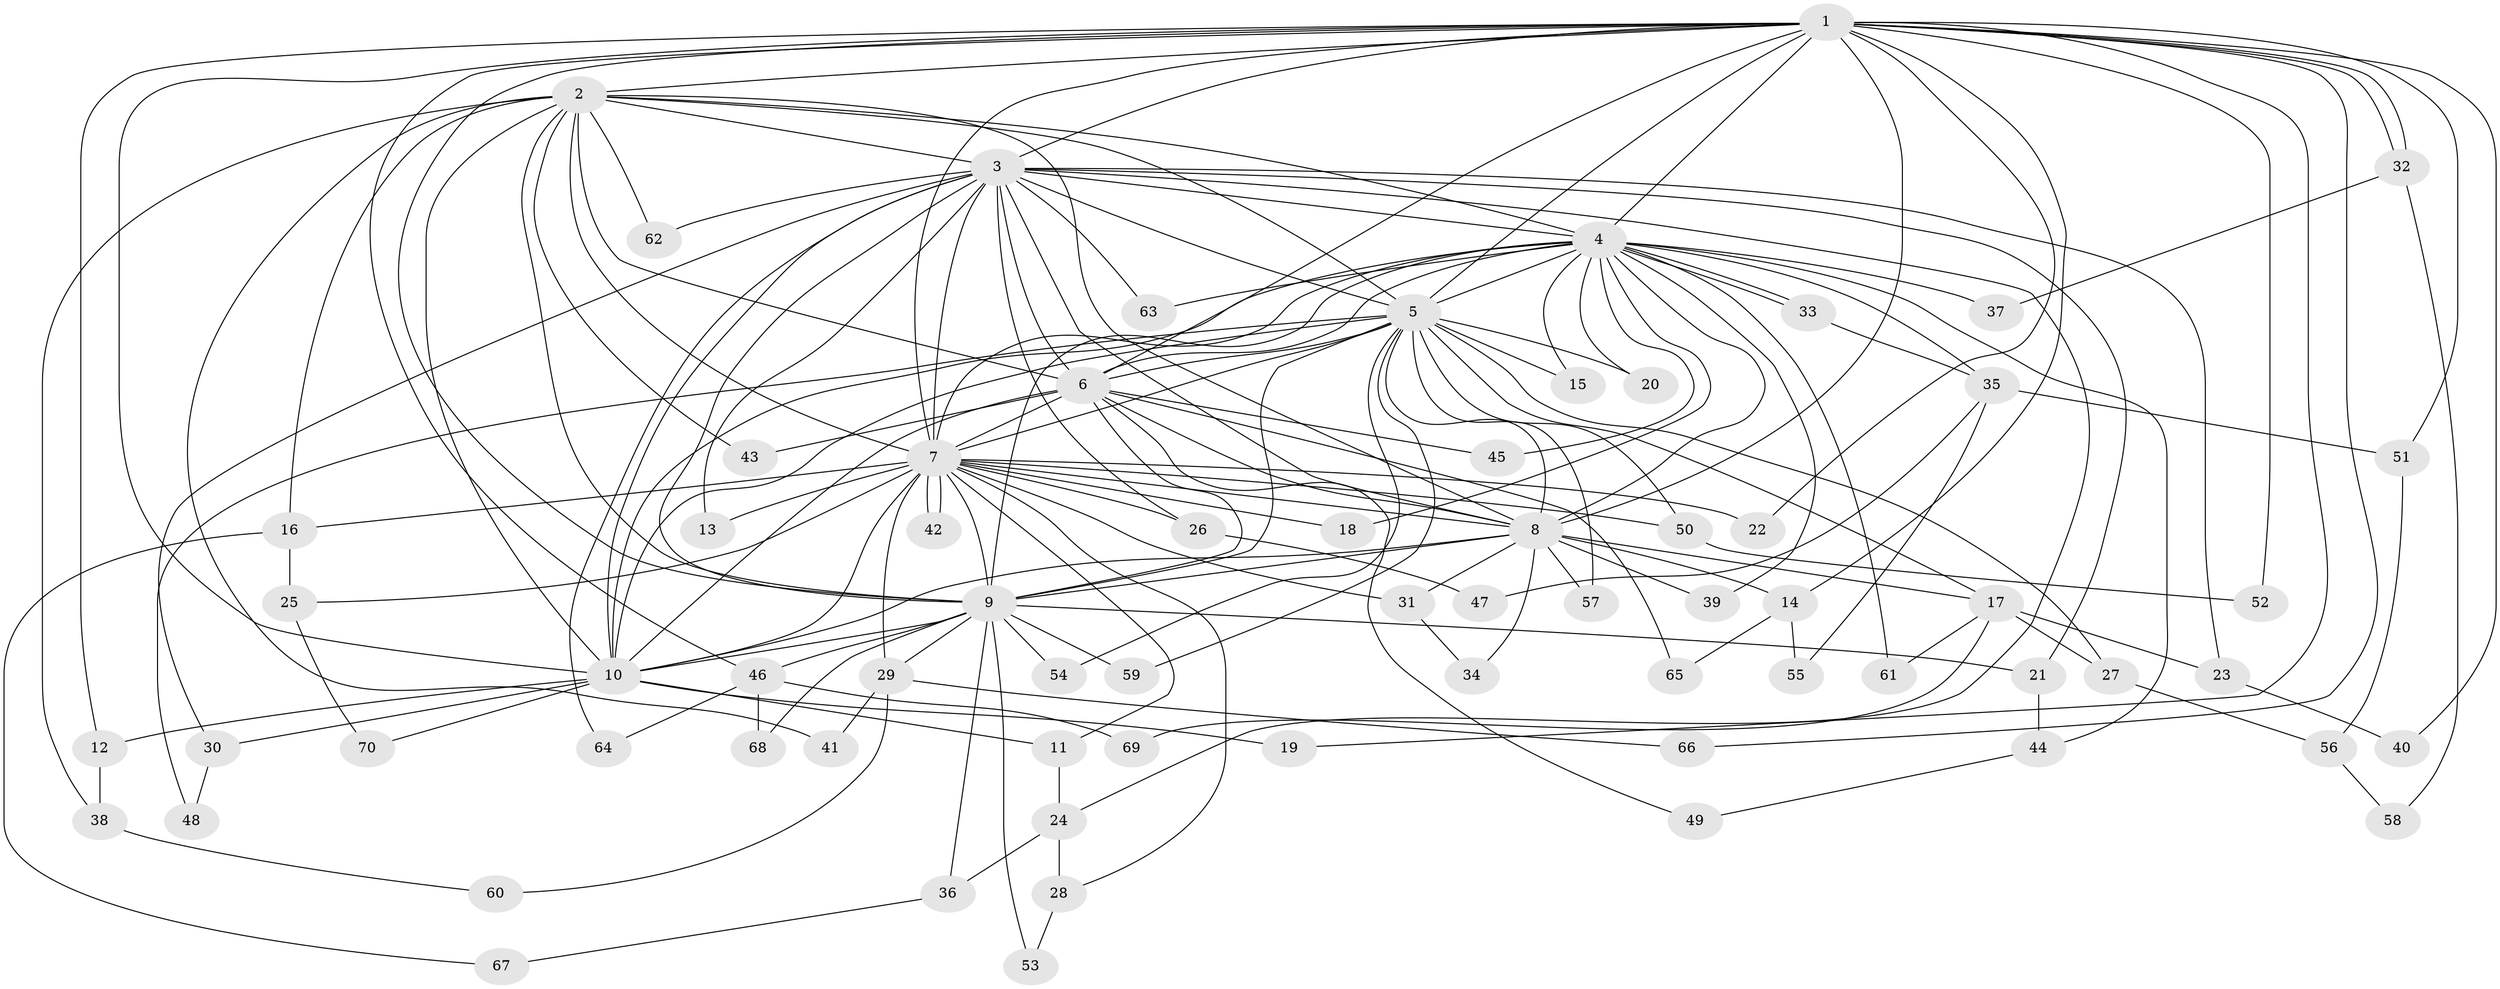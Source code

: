 // coarse degree distribution, {13: 0.07142857142857142, 10: 0.10714285714285714, 9: 0.07142857142857142, 8: 0.07142857142857142, 17: 0.03571428571428571, 11: 0.03571428571428571, 14: 0.03571428571428571, 4: 0.07142857142857142, 5: 0.10714285714285714, 3: 0.07142857142857142, 6: 0.03571428571428571, 2: 0.25, 1: 0.03571428571428571}
// Generated by graph-tools (version 1.1) at 2025/49/03/04/25 22:49:44]
// undirected, 70 vertices, 165 edges
graph export_dot {
  node [color=gray90,style=filled];
  1;
  2;
  3;
  4;
  5;
  6;
  7;
  8;
  9;
  10;
  11;
  12;
  13;
  14;
  15;
  16;
  17;
  18;
  19;
  20;
  21;
  22;
  23;
  24;
  25;
  26;
  27;
  28;
  29;
  30;
  31;
  32;
  33;
  34;
  35;
  36;
  37;
  38;
  39;
  40;
  41;
  42;
  43;
  44;
  45;
  46;
  47;
  48;
  49;
  50;
  51;
  52;
  53;
  54;
  55;
  56;
  57;
  58;
  59;
  60;
  61;
  62;
  63;
  64;
  65;
  66;
  67;
  68;
  69;
  70;
  1 -- 2;
  1 -- 3;
  1 -- 4;
  1 -- 5;
  1 -- 6;
  1 -- 7;
  1 -- 8;
  1 -- 9;
  1 -- 10;
  1 -- 12;
  1 -- 14;
  1 -- 19;
  1 -- 22;
  1 -- 32;
  1 -- 32;
  1 -- 40;
  1 -- 46;
  1 -- 51;
  1 -- 52;
  1 -- 66;
  2 -- 3;
  2 -- 4;
  2 -- 5;
  2 -- 6;
  2 -- 7;
  2 -- 8;
  2 -- 9;
  2 -- 10;
  2 -- 16;
  2 -- 38;
  2 -- 41;
  2 -- 43;
  2 -- 62;
  3 -- 4;
  3 -- 5;
  3 -- 6;
  3 -- 7;
  3 -- 8;
  3 -- 9;
  3 -- 10;
  3 -- 13;
  3 -- 21;
  3 -- 23;
  3 -- 24;
  3 -- 26;
  3 -- 30;
  3 -- 62;
  3 -- 63;
  3 -- 64;
  4 -- 5;
  4 -- 6;
  4 -- 7;
  4 -- 8;
  4 -- 9;
  4 -- 10;
  4 -- 15;
  4 -- 18;
  4 -- 20;
  4 -- 33;
  4 -- 33;
  4 -- 35;
  4 -- 37;
  4 -- 39;
  4 -- 44;
  4 -- 45;
  4 -- 61;
  4 -- 63;
  5 -- 6;
  5 -- 7;
  5 -- 8;
  5 -- 9;
  5 -- 10;
  5 -- 15;
  5 -- 17;
  5 -- 20;
  5 -- 27;
  5 -- 48;
  5 -- 50;
  5 -- 54;
  5 -- 57;
  5 -- 59;
  6 -- 7;
  6 -- 8;
  6 -- 9;
  6 -- 10;
  6 -- 43;
  6 -- 45;
  6 -- 49;
  6 -- 65;
  7 -- 8;
  7 -- 9;
  7 -- 10;
  7 -- 11;
  7 -- 13;
  7 -- 16;
  7 -- 18;
  7 -- 22;
  7 -- 25;
  7 -- 26;
  7 -- 28;
  7 -- 29;
  7 -- 31;
  7 -- 42;
  7 -- 42;
  7 -- 50;
  8 -- 9;
  8 -- 10;
  8 -- 14;
  8 -- 17;
  8 -- 31;
  8 -- 34;
  8 -- 39;
  8 -- 57;
  9 -- 10;
  9 -- 21;
  9 -- 29;
  9 -- 36;
  9 -- 46;
  9 -- 53;
  9 -- 54;
  9 -- 59;
  9 -- 68;
  10 -- 11;
  10 -- 12;
  10 -- 19;
  10 -- 30;
  10 -- 70;
  11 -- 24;
  12 -- 38;
  14 -- 55;
  14 -- 65;
  16 -- 25;
  16 -- 67;
  17 -- 23;
  17 -- 27;
  17 -- 61;
  17 -- 69;
  21 -- 44;
  23 -- 40;
  24 -- 28;
  24 -- 36;
  25 -- 70;
  26 -- 47;
  27 -- 56;
  28 -- 53;
  29 -- 41;
  29 -- 60;
  29 -- 66;
  30 -- 48;
  31 -- 34;
  32 -- 37;
  32 -- 58;
  33 -- 35;
  35 -- 47;
  35 -- 51;
  35 -- 55;
  36 -- 67;
  38 -- 60;
  44 -- 49;
  46 -- 64;
  46 -- 68;
  46 -- 69;
  50 -- 52;
  51 -- 56;
  56 -- 58;
}
